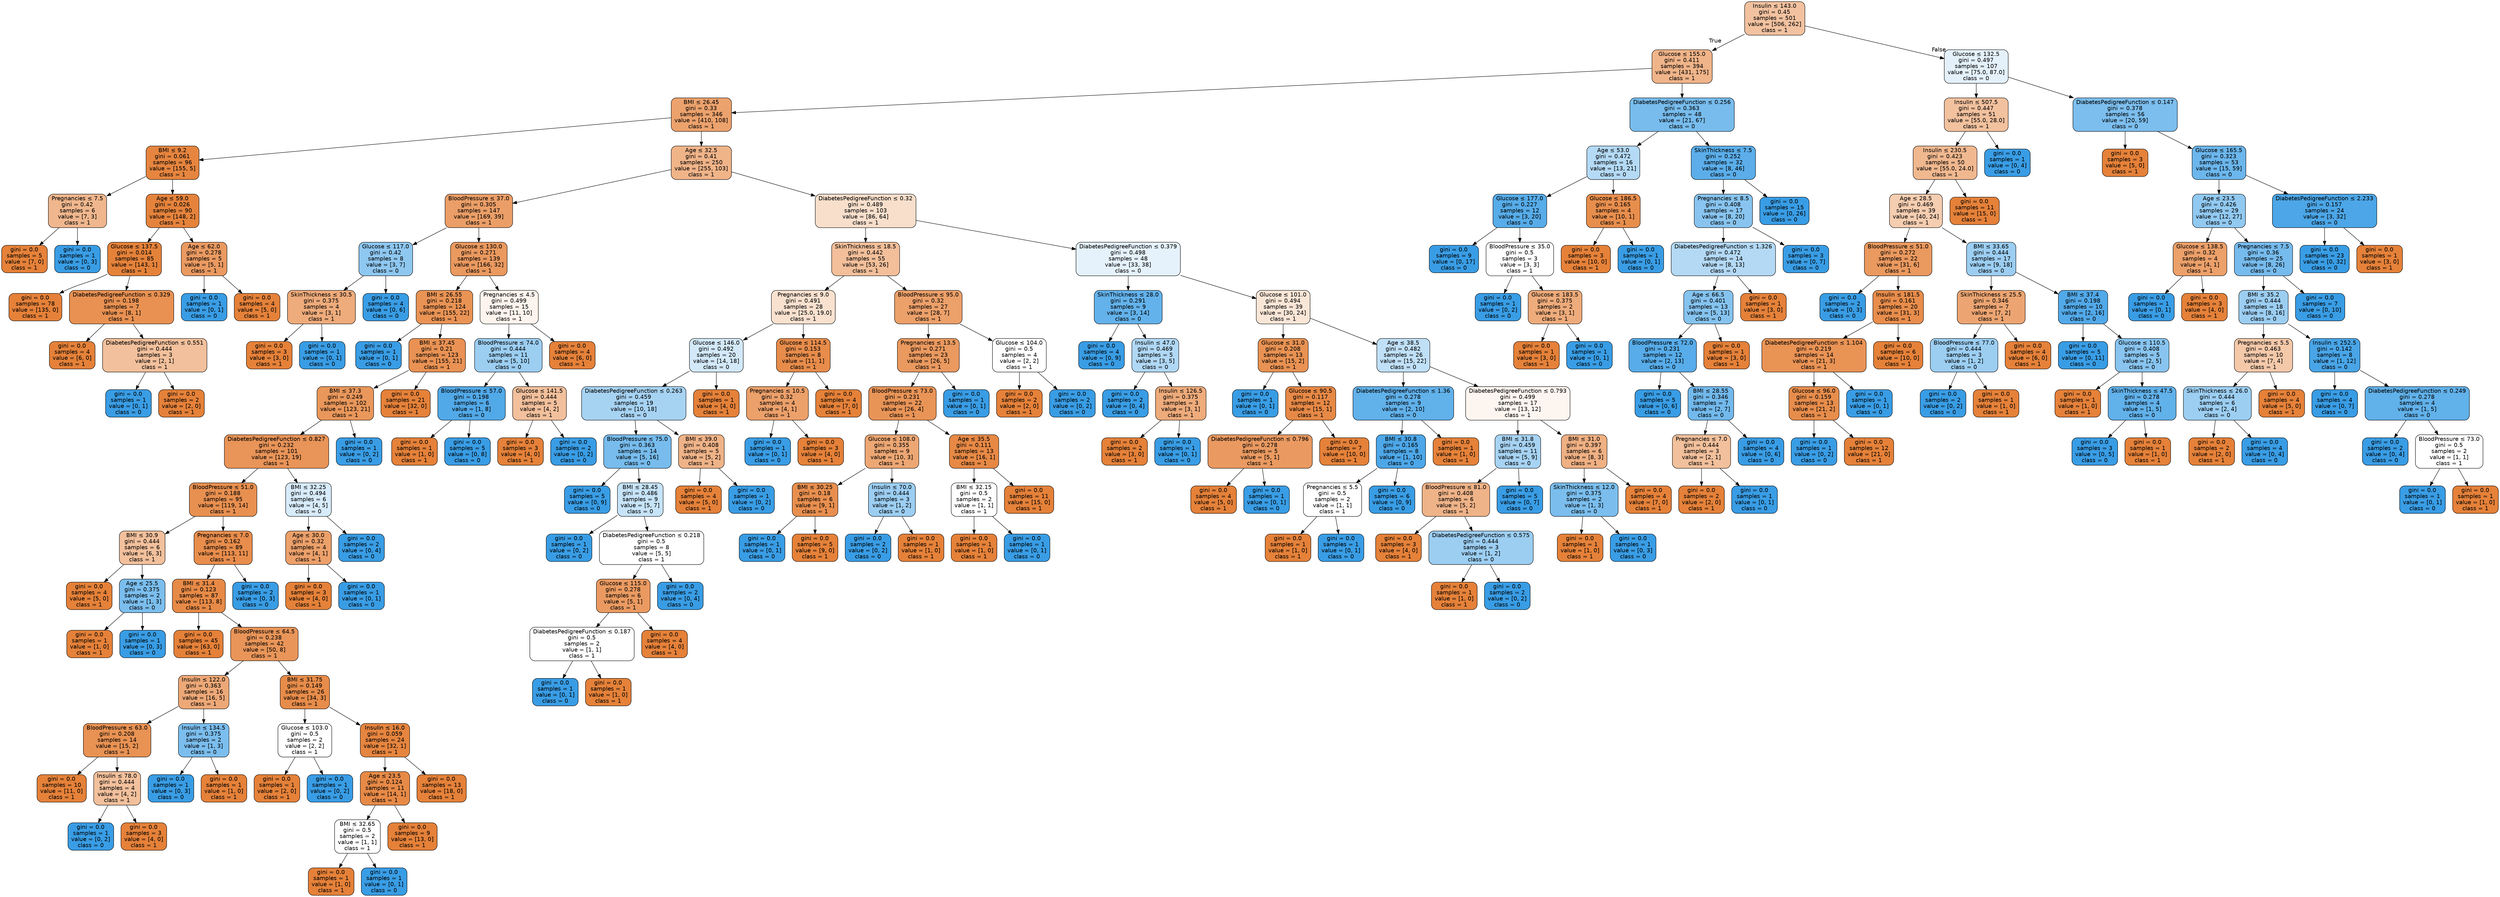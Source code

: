 digraph Tree {
node [shape=box, style="filled, rounded", color="black", fontname="helvetica"] ;
edge [fontname="helvetica"] ;
0 [label=<Insulin &le; 143.0<br/>gini = 0.45<br/>samples = 501<br/>value = [506, 262]<br/>class = 1>, fillcolor="#f2c2a0"] ;
1 [label=<Glucose &le; 155.0<br/>gini = 0.411<br/>samples = 394<br/>value = [431, 175]<br/>class = 1>, fillcolor="#f0b489"] ;
0 -> 1 [labeldistance=2.5, labelangle=45, headlabel="True"] ;
2 [label=<BMI &le; 26.45<br/>gini = 0.33<br/>samples = 346<br/>value = [410, 108]<br/>class = 1>, fillcolor="#eca26d"] ;
1 -> 2 ;
3 [label=<BMI &le; 9.2<br/>gini = 0.061<br/>samples = 96<br/>value = [155, 5]<br/>class = 1>, fillcolor="#e6853f"] ;
2 -> 3 ;
4 [label=<Pregnancies &le; 7.5<br/>gini = 0.42<br/>samples = 6<br/>value = [7, 3]<br/>class = 1>, fillcolor="#f0b78e"] ;
3 -> 4 ;
5 [label=<gini = 0.0<br/>samples = 5<br/>value = [7, 0]<br/>class = 1>, fillcolor="#e58139"] ;
4 -> 5 ;
6 [label=<gini = 0.0<br/>samples = 1<br/>value = [0, 3]<br/>class = 0>, fillcolor="#399de5"] ;
4 -> 6 ;
7 [label=<Age &le; 59.0<br/>gini = 0.026<br/>samples = 90<br/>value = [148, 2]<br/>class = 1>, fillcolor="#e5833c"] ;
3 -> 7 ;
8 [label=<Glucose &le; 137.5<br/>gini = 0.014<br/>samples = 85<br/>value = [143, 1]<br/>class = 1>, fillcolor="#e5823a"] ;
7 -> 8 ;
9 [label=<gini = 0.0<br/>samples = 78<br/>value = [135, 0]<br/>class = 1>, fillcolor="#e58139"] ;
8 -> 9 ;
10 [label=<DiabetesPedigreeFunction &le; 0.329<br/>gini = 0.198<br/>samples = 7<br/>value = [8, 1]<br/>class = 1>, fillcolor="#e89152"] ;
8 -> 10 ;
11 [label=<gini = 0.0<br/>samples = 4<br/>value = [6, 0]<br/>class = 1>, fillcolor="#e58139"] ;
10 -> 11 ;
12 [label=<DiabetesPedigreeFunction &le; 0.551<br/>gini = 0.444<br/>samples = 3<br/>value = [2, 1]<br/>class = 1>, fillcolor="#f2c09c"] ;
10 -> 12 ;
13 [label=<gini = 0.0<br/>samples = 1<br/>value = [0, 1]<br/>class = 0>, fillcolor="#399de5"] ;
12 -> 13 ;
14 [label=<gini = 0.0<br/>samples = 2<br/>value = [2, 0]<br/>class = 1>, fillcolor="#e58139"] ;
12 -> 14 ;
15 [label=<Age &le; 62.0<br/>gini = 0.278<br/>samples = 5<br/>value = [5, 1]<br/>class = 1>, fillcolor="#ea9a61"] ;
7 -> 15 ;
16 [label=<gini = 0.0<br/>samples = 1<br/>value = [0, 1]<br/>class = 0>, fillcolor="#399de5"] ;
15 -> 16 ;
17 [label=<gini = 0.0<br/>samples = 4<br/>value = [5, 0]<br/>class = 1>, fillcolor="#e58139"] ;
15 -> 17 ;
18 [label=<Age &le; 32.5<br/>gini = 0.41<br/>samples = 250<br/>value = [255, 103]<br/>class = 1>, fillcolor="#f0b489"] ;
2 -> 18 ;
19 [label=<BloodPressure &le; 37.0<br/>gini = 0.305<br/>samples = 147<br/>value = [169, 39]<br/>class = 1>, fillcolor="#eb9e67"] ;
18 -> 19 ;
20 [label=<Glucose &le; 117.0<br/>gini = 0.42<br/>samples = 8<br/>value = [3, 7]<br/>class = 0>, fillcolor="#8ec7f0"] ;
19 -> 20 ;
21 [label=<SkinThickness &le; 30.5<br/>gini = 0.375<br/>samples = 4<br/>value = [3, 1]<br/>class = 1>, fillcolor="#eeab7b"] ;
20 -> 21 ;
22 [label=<gini = 0.0<br/>samples = 3<br/>value = [3, 0]<br/>class = 1>, fillcolor="#e58139"] ;
21 -> 22 ;
23 [label=<gini = 0.0<br/>samples = 1<br/>value = [0, 1]<br/>class = 0>, fillcolor="#399de5"] ;
21 -> 23 ;
24 [label=<gini = 0.0<br/>samples = 4<br/>value = [0, 6]<br/>class = 0>, fillcolor="#399de5"] ;
20 -> 24 ;
25 [label=<Glucose &le; 130.0<br/>gini = 0.271<br/>samples = 139<br/>value = [166, 32]<br/>class = 1>, fillcolor="#ea995f"] ;
19 -> 25 ;
26 [label=<BMI &le; 26.55<br/>gini = 0.218<br/>samples = 124<br/>value = [155, 22]<br/>class = 1>, fillcolor="#e99355"] ;
25 -> 26 ;
27 [label=<gini = 0.0<br/>samples = 1<br/>value = [0, 1]<br/>class = 0>, fillcolor="#399de5"] ;
26 -> 27 ;
28 [label=<BMI &le; 37.45<br/>gini = 0.21<br/>samples = 123<br/>value = [155, 21]<br/>class = 1>, fillcolor="#e99254"] ;
26 -> 28 ;
29 [label=<BMI &le; 37.3<br/>gini = 0.249<br/>samples = 102<br/>value = [123, 21]<br/>class = 1>, fillcolor="#e9975b"] ;
28 -> 29 ;
30 [label=<DiabetesPedigreeFunction &le; 0.827<br/>gini = 0.232<br/>samples = 101<br/>value = [123, 19]<br/>class = 1>, fillcolor="#e99458"] ;
29 -> 30 ;
31 [label=<BloodPressure &le; 51.0<br/>gini = 0.188<br/>samples = 95<br/>value = [119, 14]<br/>class = 1>, fillcolor="#e89050"] ;
30 -> 31 ;
32 [label=<BMI &le; 30.9<br/>gini = 0.444<br/>samples = 6<br/>value = [6, 3]<br/>class = 1>, fillcolor="#f2c09c"] ;
31 -> 32 ;
33 [label=<gini = 0.0<br/>samples = 4<br/>value = [5, 0]<br/>class = 1>, fillcolor="#e58139"] ;
32 -> 33 ;
34 [label=<Age &le; 25.5<br/>gini = 0.375<br/>samples = 2<br/>value = [1, 3]<br/>class = 0>, fillcolor="#7bbeee"] ;
32 -> 34 ;
35 [label=<gini = 0.0<br/>samples = 1<br/>value = [1, 0]<br/>class = 1>, fillcolor="#e58139"] ;
34 -> 35 ;
36 [label=<gini = 0.0<br/>samples = 1<br/>value = [0, 3]<br/>class = 0>, fillcolor="#399de5"] ;
34 -> 36 ;
37 [label=<Pregnancies &le; 7.0<br/>gini = 0.162<br/>samples = 89<br/>value = [113, 11]<br/>class = 1>, fillcolor="#e88d4c"] ;
31 -> 37 ;
38 [label=<BMI &le; 31.4<br/>gini = 0.123<br/>samples = 87<br/>value = [113, 8]<br/>class = 1>, fillcolor="#e78a47"] ;
37 -> 38 ;
39 [label=<gini = 0.0<br/>samples = 45<br/>value = [63, 0]<br/>class = 1>, fillcolor="#e58139"] ;
38 -> 39 ;
40 [label=<BloodPressure &le; 64.5<br/>gini = 0.238<br/>samples = 42<br/>value = [50, 8]<br/>class = 1>, fillcolor="#e99559"] ;
38 -> 40 ;
41 [label=<Insulin &le; 122.0<br/>gini = 0.363<br/>samples = 16<br/>value = [16, 5]<br/>class = 1>, fillcolor="#eda877"] ;
40 -> 41 ;
42 [label=<BloodPressure &le; 63.0<br/>gini = 0.208<br/>samples = 14<br/>value = [15, 2]<br/>class = 1>, fillcolor="#e89253"] ;
41 -> 42 ;
43 [label=<gini = 0.0<br/>samples = 10<br/>value = [11, 0]<br/>class = 1>, fillcolor="#e58139"] ;
42 -> 43 ;
44 [label=<Insulin &le; 78.0<br/>gini = 0.444<br/>samples = 4<br/>value = [4, 2]<br/>class = 1>, fillcolor="#f2c09c"] ;
42 -> 44 ;
45 [label=<gini = 0.0<br/>samples = 1<br/>value = [0, 2]<br/>class = 0>, fillcolor="#399de5"] ;
44 -> 45 ;
46 [label=<gini = 0.0<br/>samples = 3<br/>value = [4, 0]<br/>class = 1>, fillcolor="#e58139"] ;
44 -> 46 ;
47 [label=<Insulin &le; 134.5<br/>gini = 0.375<br/>samples = 2<br/>value = [1, 3]<br/>class = 0>, fillcolor="#7bbeee"] ;
41 -> 47 ;
48 [label=<gini = 0.0<br/>samples = 1<br/>value = [0, 3]<br/>class = 0>, fillcolor="#399de5"] ;
47 -> 48 ;
49 [label=<gini = 0.0<br/>samples = 1<br/>value = [1, 0]<br/>class = 1>, fillcolor="#e58139"] ;
47 -> 49 ;
50 [label=<BMI &le; 31.75<br/>gini = 0.149<br/>samples = 26<br/>value = [34, 3]<br/>class = 1>, fillcolor="#e78c4a"] ;
40 -> 50 ;
51 [label=<Glucose &le; 103.0<br/>gini = 0.5<br/>samples = 2<br/>value = [2, 2]<br/>class = 1>, fillcolor="#ffffff"] ;
50 -> 51 ;
52 [label=<gini = 0.0<br/>samples = 1<br/>value = [2, 0]<br/>class = 1>, fillcolor="#e58139"] ;
51 -> 52 ;
53 [label=<gini = 0.0<br/>samples = 1<br/>value = [0, 2]<br/>class = 0>, fillcolor="#399de5"] ;
51 -> 53 ;
54 [label=<Insulin &le; 16.0<br/>gini = 0.059<br/>samples = 24<br/>value = [32, 1]<br/>class = 1>, fillcolor="#e6853f"] ;
50 -> 54 ;
55 [label=<Age &le; 23.5<br/>gini = 0.124<br/>samples = 11<br/>value = [14, 1]<br/>class = 1>, fillcolor="#e78a47"] ;
54 -> 55 ;
56 [label=<BMI &le; 32.65<br/>gini = 0.5<br/>samples = 2<br/>value = [1, 1]<br/>class = 1>, fillcolor="#ffffff"] ;
55 -> 56 ;
57 [label=<gini = 0.0<br/>samples = 1<br/>value = [1, 0]<br/>class = 1>, fillcolor="#e58139"] ;
56 -> 57 ;
58 [label=<gini = 0.0<br/>samples = 1<br/>value = [0, 1]<br/>class = 0>, fillcolor="#399de5"] ;
56 -> 58 ;
59 [label=<gini = 0.0<br/>samples = 9<br/>value = [13, 0]<br/>class = 1>, fillcolor="#e58139"] ;
55 -> 59 ;
60 [label=<gini = 0.0<br/>samples = 13<br/>value = [18, 0]<br/>class = 1>, fillcolor="#e58139"] ;
54 -> 60 ;
61 [label=<gini = 0.0<br/>samples = 2<br/>value = [0, 3]<br/>class = 0>, fillcolor="#399de5"] ;
37 -> 61 ;
62 [label=<BMI &le; 32.25<br/>gini = 0.494<br/>samples = 6<br/>value = [4, 5]<br/>class = 0>, fillcolor="#d7ebfa"] ;
30 -> 62 ;
63 [label=<Age &le; 30.0<br/>gini = 0.32<br/>samples = 4<br/>value = [4, 1]<br/>class = 1>, fillcolor="#eca06a"] ;
62 -> 63 ;
64 [label=<gini = 0.0<br/>samples = 3<br/>value = [4, 0]<br/>class = 1>, fillcolor="#e58139"] ;
63 -> 64 ;
65 [label=<gini = 0.0<br/>samples = 1<br/>value = [0, 1]<br/>class = 0>, fillcolor="#399de5"] ;
63 -> 65 ;
66 [label=<gini = 0.0<br/>samples = 2<br/>value = [0, 4]<br/>class = 0>, fillcolor="#399de5"] ;
62 -> 66 ;
67 [label=<gini = 0.0<br/>samples = 1<br/>value = [0, 2]<br/>class = 0>, fillcolor="#399de5"] ;
29 -> 67 ;
68 [label=<gini = 0.0<br/>samples = 21<br/>value = [32, 0]<br/>class = 1>, fillcolor="#e58139"] ;
28 -> 68 ;
69 [label=<Pregnancies &le; 4.5<br/>gini = 0.499<br/>samples = 15<br/>value = [11, 10]<br/>class = 1>, fillcolor="#fdf4ed"] ;
25 -> 69 ;
70 [label=<BloodPressure &le; 74.0<br/>gini = 0.444<br/>samples = 11<br/>value = [5, 10]<br/>class = 0>, fillcolor="#9ccef2"] ;
69 -> 70 ;
71 [label=<BloodPressure &le; 57.0<br/>gini = 0.198<br/>samples = 6<br/>value = [1, 8]<br/>class = 0>, fillcolor="#52a9e8"] ;
70 -> 71 ;
72 [label=<gini = 0.0<br/>samples = 1<br/>value = [1, 0]<br/>class = 1>, fillcolor="#e58139"] ;
71 -> 72 ;
73 [label=<gini = 0.0<br/>samples = 5<br/>value = [0, 8]<br/>class = 0>, fillcolor="#399de5"] ;
71 -> 73 ;
74 [label=<Glucose &le; 141.5<br/>gini = 0.444<br/>samples = 5<br/>value = [4, 2]<br/>class = 1>, fillcolor="#f2c09c"] ;
70 -> 74 ;
75 [label=<gini = 0.0<br/>samples = 3<br/>value = [4, 0]<br/>class = 1>, fillcolor="#e58139"] ;
74 -> 75 ;
76 [label=<gini = 0.0<br/>samples = 2<br/>value = [0, 2]<br/>class = 0>, fillcolor="#399de5"] ;
74 -> 76 ;
77 [label=<gini = 0.0<br/>samples = 4<br/>value = [6, 0]<br/>class = 1>, fillcolor="#e58139"] ;
69 -> 77 ;
78 [label=<DiabetesPedigreeFunction &le; 0.32<br/>gini = 0.489<br/>samples = 103<br/>value = [86, 64]<br/>class = 1>, fillcolor="#f8dfcc"] ;
18 -> 78 ;
79 [label=<SkinThickness &le; 18.5<br/>gini = 0.442<br/>samples = 55<br/>value = [53, 26]<br/>class = 1>, fillcolor="#f2bf9a"] ;
78 -> 79 ;
80 [label=<Pregnancies &le; 9.0<br/>gini = 0.491<br/>samples = 28<br/>value = [25.0, 19.0]<br/>class = 1>, fillcolor="#f9e1cf"] ;
79 -> 80 ;
81 [label=<Glucose &le; 146.0<br/>gini = 0.492<br/>samples = 20<br/>value = [14, 18]<br/>class = 0>, fillcolor="#d3e9f9"] ;
80 -> 81 ;
82 [label=<DiabetesPedigreeFunction &le; 0.263<br/>gini = 0.459<br/>samples = 19<br/>value = [10, 18]<br/>class = 0>, fillcolor="#a7d3f3"] ;
81 -> 82 ;
83 [label=<BloodPressure &le; 75.0<br/>gini = 0.363<br/>samples = 14<br/>value = [5, 16]<br/>class = 0>, fillcolor="#77bced"] ;
82 -> 83 ;
84 [label=<gini = 0.0<br/>samples = 5<br/>value = [0, 9]<br/>class = 0>, fillcolor="#399de5"] ;
83 -> 84 ;
85 [label=<BMI &le; 28.45<br/>gini = 0.486<br/>samples = 9<br/>value = [5, 7]<br/>class = 0>, fillcolor="#c6e3f8"] ;
83 -> 85 ;
86 [label=<gini = 0.0<br/>samples = 1<br/>value = [0, 2]<br/>class = 0>, fillcolor="#399de5"] ;
85 -> 86 ;
87 [label=<DiabetesPedigreeFunction &le; 0.218<br/>gini = 0.5<br/>samples = 8<br/>value = [5, 5]<br/>class = 1>, fillcolor="#ffffff"] ;
85 -> 87 ;
88 [label=<Glucose &le; 115.0<br/>gini = 0.278<br/>samples = 6<br/>value = [5, 1]<br/>class = 1>, fillcolor="#ea9a61"] ;
87 -> 88 ;
89 [label=<DiabetesPedigreeFunction &le; 0.187<br/>gini = 0.5<br/>samples = 2<br/>value = [1, 1]<br/>class = 1>, fillcolor="#ffffff"] ;
88 -> 89 ;
90 [label=<gini = 0.0<br/>samples = 1<br/>value = [0, 1]<br/>class = 0>, fillcolor="#399de5"] ;
89 -> 90 ;
91 [label=<gini = 0.0<br/>samples = 1<br/>value = [1, 0]<br/>class = 1>, fillcolor="#e58139"] ;
89 -> 91 ;
92 [label=<gini = 0.0<br/>samples = 4<br/>value = [4, 0]<br/>class = 1>, fillcolor="#e58139"] ;
88 -> 92 ;
93 [label=<gini = 0.0<br/>samples = 2<br/>value = [0, 4]<br/>class = 0>, fillcolor="#399de5"] ;
87 -> 93 ;
94 [label=<BMI &le; 39.0<br/>gini = 0.408<br/>samples = 5<br/>value = [5, 2]<br/>class = 1>, fillcolor="#efb388"] ;
82 -> 94 ;
95 [label=<gini = 0.0<br/>samples = 4<br/>value = [5, 0]<br/>class = 1>, fillcolor="#e58139"] ;
94 -> 95 ;
96 [label=<gini = 0.0<br/>samples = 1<br/>value = [0, 2]<br/>class = 0>, fillcolor="#399de5"] ;
94 -> 96 ;
97 [label=<gini = 0.0<br/>samples = 1<br/>value = [4, 0]<br/>class = 1>, fillcolor="#e58139"] ;
81 -> 97 ;
98 [label=<Glucose &le; 114.5<br/>gini = 0.153<br/>samples = 8<br/>value = [11, 1]<br/>class = 1>, fillcolor="#e78c4b"] ;
80 -> 98 ;
99 [label=<Pregnancies &le; 10.5<br/>gini = 0.32<br/>samples = 4<br/>value = [4, 1]<br/>class = 1>, fillcolor="#eca06a"] ;
98 -> 99 ;
100 [label=<gini = 0.0<br/>samples = 1<br/>value = [0, 1]<br/>class = 0>, fillcolor="#399de5"] ;
99 -> 100 ;
101 [label=<gini = 0.0<br/>samples = 3<br/>value = [4, 0]<br/>class = 1>, fillcolor="#e58139"] ;
99 -> 101 ;
102 [label=<gini = 0.0<br/>samples = 4<br/>value = [7, 0]<br/>class = 1>, fillcolor="#e58139"] ;
98 -> 102 ;
103 [label=<BloodPressure &le; 95.0<br/>gini = 0.32<br/>samples = 27<br/>value = [28, 7]<br/>class = 1>, fillcolor="#eca06a"] ;
79 -> 103 ;
104 [label=<Pregnancies &le; 13.5<br/>gini = 0.271<br/>samples = 23<br/>value = [26, 5]<br/>class = 1>, fillcolor="#ea995f"] ;
103 -> 104 ;
105 [label=<BloodPressure &le; 73.0<br/>gini = 0.231<br/>samples = 22<br/>value = [26, 4]<br/>class = 1>, fillcolor="#e99457"] ;
104 -> 105 ;
106 [label=<Glucose &le; 108.0<br/>gini = 0.355<br/>samples = 9<br/>value = [10, 3]<br/>class = 1>, fillcolor="#eda774"] ;
105 -> 106 ;
107 [label=<BMI &le; 30.25<br/>gini = 0.18<br/>samples = 6<br/>value = [9, 1]<br/>class = 1>, fillcolor="#e88f4f"] ;
106 -> 107 ;
108 [label=<gini = 0.0<br/>samples = 1<br/>value = [0, 1]<br/>class = 0>, fillcolor="#399de5"] ;
107 -> 108 ;
109 [label=<gini = 0.0<br/>samples = 5<br/>value = [9, 0]<br/>class = 1>, fillcolor="#e58139"] ;
107 -> 109 ;
110 [label=<Insulin &le; 70.0<br/>gini = 0.444<br/>samples = 3<br/>value = [1, 2]<br/>class = 0>, fillcolor="#9ccef2"] ;
106 -> 110 ;
111 [label=<gini = 0.0<br/>samples = 2<br/>value = [0, 2]<br/>class = 0>, fillcolor="#399de5"] ;
110 -> 111 ;
112 [label=<gini = 0.0<br/>samples = 1<br/>value = [1, 0]<br/>class = 1>, fillcolor="#e58139"] ;
110 -> 112 ;
113 [label=<Age &le; 35.5<br/>gini = 0.111<br/>samples = 13<br/>value = [16, 1]<br/>class = 1>, fillcolor="#e78945"] ;
105 -> 113 ;
114 [label=<BMI &le; 32.15<br/>gini = 0.5<br/>samples = 2<br/>value = [1, 1]<br/>class = 1>, fillcolor="#ffffff"] ;
113 -> 114 ;
115 [label=<gini = 0.0<br/>samples = 1<br/>value = [1, 0]<br/>class = 1>, fillcolor="#e58139"] ;
114 -> 115 ;
116 [label=<gini = 0.0<br/>samples = 1<br/>value = [0, 1]<br/>class = 0>, fillcolor="#399de5"] ;
114 -> 116 ;
117 [label=<gini = 0.0<br/>samples = 11<br/>value = [15, 0]<br/>class = 1>, fillcolor="#e58139"] ;
113 -> 117 ;
118 [label=<gini = 0.0<br/>samples = 1<br/>value = [0, 1]<br/>class = 0>, fillcolor="#399de5"] ;
104 -> 118 ;
119 [label=<Glucose &le; 104.0<br/>gini = 0.5<br/>samples = 4<br/>value = [2, 2]<br/>class = 1>, fillcolor="#ffffff"] ;
103 -> 119 ;
120 [label=<gini = 0.0<br/>samples = 2<br/>value = [2, 0]<br/>class = 1>, fillcolor="#e58139"] ;
119 -> 120 ;
121 [label=<gini = 0.0<br/>samples = 2<br/>value = [0, 2]<br/>class = 0>, fillcolor="#399de5"] ;
119 -> 121 ;
122 [label=<DiabetesPedigreeFunction &le; 0.379<br/>gini = 0.498<br/>samples = 48<br/>value = [33, 38]<br/>class = 0>, fillcolor="#e5f2fc"] ;
78 -> 122 ;
123 [label=<SkinThickness &le; 28.0<br/>gini = 0.291<br/>samples = 9<br/>value = [3, 14]<br/>class = 0>, fillcolor="#63b2eb"] ;
122 -> 123 ;
124 [label=<gini = 0.0<br/>samples = 4<br/>value = [0, 9]<br/>class = 0>, fillcolor="#399de5"] ;
123 -> 124 ;
125 [label=<Insulin &le; 47.0<br/>gini = 0.469<br/>samples = 5<br/>value = [3, 5]<br/>class = 0>, fillcolor="#b0d8f5"] ;
123 -> 125 ;
126 [label=<gini = 0.0<br/>samples = 2<br/>value = [0, 4]<br/>class = 0>, fillcolor="#399de5"] ;
125 -> 126 ;
127 [label=<Insulin &le; 126.5<br/>gini = 0.375<br/>samples = 3<br/>value = [3, 1]<br/>class = 1>, fillcolor="#eeab7b"] ;
125 -> 127 ;
128 [label=<gini = 0.0<br/>samples = 2<br/>value = [3, 0]<br/>class = 1>, fillcolor="#e58139"] ;
127 -> 128 ;
129 [label=<gini = 0.0<br/>samples = 1<br/>value = [0, 1]<br/>class = 0>, fillcolor="#399de5"] ;
127 -> 129 ;
130 [label=<Glucose &le; 101.0<br/>gini = 0.494<br/>samples = 39<br/>value = [30, 24]<br/>class = 1>, fillcolor="#fae6d7"] ;
122 -> 130 ;
131 [label=<Glucose &le; 31.0<br/>gini = 0.208<br/>samples = 13<br/>value = [15, 2]<br/>class = 1>, fillcolor="#e89253"] ;
130 -> 131 ;
132 [label=<gini = 0.0<br/>samples = 1<br/>value = [0, 1]<br/>class = 0>, fillcolor="#399de5"] ;
131 -> 132 ;
133 [label=<Glucose &le; 90.5<br/>gini = 0.117<br/>samples = 12<br/>value = [15, 1]<br/>class = 1>, fillcolor="#e78946"] ;
131 -> 133 ;
134 [label=<DiabetesPedigreeFunction &le; 0.796<br/>gini = 0.278<br/>samples = 5<br/>value = [5, 1]<br/>class = 1>, fillcolor="#ea9a61"] ;
133 -> 134 ;
135 [label=<gini = 0.0<br/>samples = 4<br/>value = [5, 0]<br/>class = 1>, fillcolor="#e58139"] ;
134 -> 135 ;
136 [label=<gini = 0.0<br/>samples = 1<br/>value = [0, 1]<br/>class = 0>, fillcolor="#399de5"] ;
134 -> 136 ;
137 [label=<gini = 0.0<br/>samples = 7<br/>value = [10, 0]<br/>class = 1>, fillcolor="#e58139"] ;
133 -> 137 ;
138 [label=<Age &le; 38.5<br/>gini = 0.482<br/>samples = 26<br/>value = [15, 22]<br/>class = 0>, fillcolor="#c0e0f7"] ;
130 -> 138 ;
139 [label=<DiabetesPedigreeFunction &le; 1.36<br/>gini = 0.278<br/>samples = 9<br/>value = [2, 10]<br/>class = 0>, fillcolor="#61b1ea"] ;
138 -> 139 ;
140 [label=<BMI &le; 30.8<br/>gini = 0.165<br/>samples = 8<br/>value = [1, 10]<br/>class = 0>, fillcolor="#4da7e8"] ;
139 -> 140 ;
141 [label=<Pregnancies &le; 5.5<br/>gini = 0.5<br/>samples = 2<br/>value = [1, 1]<br/>class = 1>, fillcolor="#ffffff"] ;
140 -> 141 ;
142 [label=<gini = 0.0<br/>samples = 1<br/>value = [1, 0]<br/>class = 1>, fillcolor="#e58139"] ;
141 -> 142 ;
143 [label=<gini = 0.0<br/>samples = 1<br/>value = [0, 1]<br/>class = 0>, fillcolor="#399de5"] ;
141 -> 143 ;
144 [label=<gini = 0.0<br/>samples = 6<br/>value = [0, 9]<br/>class = 0>, fillcolor="#399de5"] ;
140 -> 144 ;
145 [label=<gini = 0.0<br/>samples = 1<br/>value = [1, 0]<br/>class = 1>, fillcolor="#e58139"] ;
139 -> 145 ;
146 [label=<DiabetesPedigreeFunction &le; 0.793<br/>gini = 0.499<br/>samples = 17<br/>value = [13, 12]<br/>class = 1>, fillcolor="#fdf5f0"] ;
138 -> 146 ;
147 [label=<BMI &le; 31.8<br/>gini = 0.459<br/>samples = 11<br/>value = [5, 9]<br/>class = 0>, fillcolor="#a7d3f3"] ;
146 -> 147 ;
148 [label=<BloodPressure &le; 81.0<br/>gini = 0.408<br/>samples = 6<br/>value = [5, 2]<br/>class = 1>, fillcolor="#efb388"] ;
147 -> 148 ;
149 [label=<gini = 0.0<br/>samples = 3<br/>value = [4, 0]<br/>class = 1>, fillcolor="#e58139"] ;
148 -> 149 ;
150 [label=<DiabetesPedigreeFunction &le; 0.575<br/>gini = 0.444<br/>samples = 3<br/>value = [1, 2]<br/>class = 0>, fillcolor="#9ccef2"] ;
148 -> 150 ;
151 [label=<gini = 0.0<br/>samples = 1<br/>value = [1, 0]<br/>class = 1>, fillcolor="#e58139"] ;
150 -> 151 ;
152 [label=<gini = 0.0<br/>samples = 2<br/>value = [0, 2]<br/>class = 0>, fillcolor="#399de5"] ;
150 -> 152 ;
153 [label=<gini = 0.0<br/>samples = 5<br/>value = [0, 7]<br/>class = 0>, fillcolor="#399de5"] ;
147 -> 153 ;
154 [label=<BMI &le; 31.0<br/>gini = 0.397<br/>samples = 6<br/>value = [8, 3]<br/>class = 1>, fillcolor="#efb083"] ;
146 -> 154 ;
155 [label=<SkinThickness &le; 12.0<br/>gini = 0.375<br/>samples = 2<br/>value = [1, 3]<br/>class = 0>, fillcolor="#7bbeee"] ;
154 -> 155 ;
156 [label=<gini = 0.0<br/>samples = 1<br/>value = [1, 0]<br/>class = 1>, fillcolor="#e58139"] ;
155 -> 156 ;
157 [label=<gini = 0.0<br/>samples = 1<br/>value = [0, 3]<br/>class = 0>, fillcolor="#399de5"] ;
155 -> 157 ;
158 [label=<gini = 0.0<br/>samples = 4<br/>value = [7, 0]<br/>class = 1>, fillcolor="#e58139"] ;
154 -> 158 ;
159 [label=<DiabetesPedigreeFunction &le; 0.256<br/>gini = 0.363<br/>samples = 48<br/>value = [21, 67]<br/>class = 0>, fillcolor="#77bced"] ;
1 -> 159 ;
160 [label=<Age &le; 53.0<br/>gini = 0.472<br/>samples = 16<br/>value = [13, 21]<br/>class = 0>, fillcolor="#b4daf5"] ;
159 -> 160 ;
161 [label=<Glucose &le; 177.0<br/>gini = 0.227<br/>samples = 12<br/>value = [3, 20]<br/>class = 0>, fillcolor="#57ace9"] ;
160 -> 161 ;
162 [label=<gini = 0.0<br/>samples = 9<br/>value = [0, 17]<br/>class = 0>, fillcolor="#399de5"] ;
161 -> 162 ;
163 [label=<BloodPressure &le; 35.0<br/>gini = 0.5<br/>samples = 3<br/>value = [3, 3]<br/>class = 1>, fillcolor="#ffffff"] ;
161 -> 163 ;
164 [label=<gini = 0.0<br/>samples = 1<br/>value = [0, 2]<br/>class = 0>, fillcolor="#399de5"] ;
163 -> 164 ;
165 [label=<Glucose &le; 183.5<br/>gini = 0.375<br/>samples = 2<br/>value = [3, 1]<br/>class = 1>, fillcolor="#eeab7b"] ;
163 -> 165 ;
166 [label=<gini = 0.0<br/>samples = 1<br/>value = [3, 0]<br/>class = 1>, fillcolor="#e58139"] ;
165 -> 166 ;
167 [label=<gini = 0.0<br/>samples = 1<br/>value = [0, 1]<br/>class = 0>, fillcolor="#399de5"] ;
165 -> 167 ;
168 [label=<Glucose &le; 186.5<br/>gini = 0.165<br/>samples = 4<br/>value = [10, 1]<br/>class = 1>, fillcolor="#e88e4d"] ;
160 -> 168 ;
169 [label=<gini = 0.0<br/>samples = 3<br/>value = [10, 0]<br/>class = 1>, fillcolor="#e58139"] ;
168 -> 169 ;
170 [label=<gini = 0.0<br/>samples = 1<br/>value = [0, 1]<br/>class = 0>, fillcolor="#399de5"] ;
168 -> 170 ;
171 [label=<SkinThickness &le; 7.5<br/>gini = 0.252<br/>samples = 32<br/>value = [8, 46]<br/>class = 0>, fillcolor="#5baeea"] ;
159 -> 171 ;
172 [label=<Pregnancies &le; 8.5<br/>gini = 0.408<br/>samples = 17<br/>value = [8, 20]<br/>class = 0>, fillcolor="#88c4ef"] ;
171 -> 172 ;
173 [label=<DiabetesPedigreeFunction &le; 1.326<br/>gini = 0.472<br/>samples = 14<br/>value = [8, 13]<br/>class = 0>, fillcolor="#b3d9f5"] ;
172 -> 173 ;
174 [label=<Age &le; 66.5<br/>gini = 0.401<br/>samples = 13<br/>value = [5, 13]<br/>class = 0>, fillcolor="#85c3ef"] ;
173 -> 174 ;
175 [label=<BloodPressure &le; 72.0<br/>gini = 0.231<br/>samples = 12<br/>value = [2, 13]<br/>class = 0>, fillcolor="#57ace9"] ;
174 -> 175 ;
176 [label=<gini = 0.0<br/>samples = 5<br/>value = [0, 6]<br/>class = 0>, fillcolor="#399de5"] ;
175 -> 176 ;
177 [label=<BMI &le; 28.55<br/>gini = 0.346<br/>samples = 7<br/>value = [2, 7]<br/>class = 0>, fillcolor="#72b9ec"] ;
175 -> 177 ;
178 [label=<Pregnancies &le; 7.0<br/>gini = 0.444<br/>samples = 3<br/>value = [2, 1]<br/>class = 1>, fillcolor="#f2c09c"] ;
177 -> 178 ;
179 [label=<gini = 0.0<br/>samples = 2<br/>value = [2, 0]<br/>class = 1>, fillcolor="#e58139"] ;
178 -> 179 ;
180 [label=<gini = 0.0<br/>samples = 1<br/>value = [0, 1]<br/>class = 0>, fillcolor="#399de5"] ;
178 -> 180 ;
181 [label=<gini = 0.0<br/>samples = 4<br/>value = [0, 6]<br/>class = 0>, fillcolor="#399de5"] ;
177 -> 181 ;
182 [label=<gini = 0.0<br/>samples = 1<br/>value = [3, 0]<br/>class = 1>, fillcolor="#e58139"] ;
174 -> 182 ;
183 [label=<gini = 0.0<br/>samples = 1<br/>value = [3, 0]<br/>class = 1>, fillcolor="#e58139"] ;
173 -> 183 ;
184 [label=<gini = 0.0<br/>samples = 3<br/>value = [0, 7]<br/>class = 0>, fillcolor="#399de5"] ;
172 -> 184 ;
185 [label=<gini = 0.0<br/>samples = 15<br/>value = [0, 26]<br/>class = 0>, fillcolor="#399de5"] ;
171 -> 185 ;
186 [label=<Glucose &le; 132.5<br/>gini = 0.497<br/>samples = 107<br/>value = [75.0, 87.0]<br/>class = 0>, fillcolor="#e4f1fb"] ;
0 -> 186 [labeldistance=2.5, labelangle=-45, headlabel="False"] ;
187 [label=<Insulin &le; 507.5<br/>gini = 0.447<br/>samples = 51<br/>value = [55.0, 28.0]<br/>class = 1>, fillcolor="#f2c19e"] ;
186 -> 187 ;
188 [label=<Insulin &le; 230.5<br/>gini = 0.423<br/>samples = 50<br/>value = [55.0, 24.0]<br/>class = 1>, fillcolor="#f0b88f"] ;
187 -> 188 ;
189 [label=<Age &le; 28.5<br/>gini = 0.469<br/>samples = 39<br/>value = [40, 24]<br/>class = 1>, fillcolor="#f5cdb0"] ;
188 -> 189 ;
190 [label=<BloodPressure &le; 51.0<br/>gini = 0.272<br/>samples = 22<br/>value = [31, 6]<br/>class = 1>, fillcolor="#ea995f"] ;
189 -> 190 ;
191 [label=<gini = 0.0<br/>samples = 2<br/>value = [0, 3]<br/>class = 0>, fillcolor="#399de5"] ;
190 -> 191 ;
192 [label=<Insulin &le; 181.5<br/>gini = 0.161<br/>samples = 20<br/>value = [31, 3]<br/>class = 1>, fillcolor="#e88d4c"] ;
190 -> 192 ;
193 [label=<DiabetesPedigreeFunction &le; 1.104<br/>gini = 0.219<br/>samples = 14<br/>value = [21, 3]<br/>class = 1>, fillcolor="#e99355"] ;
192 -> 193 ;
194 [label=<Glucose &le; 96.0<br/>gini = 0.159<br/>samples = 13<br/>value = [21, 2]<br/>class = 1>, fillcolor="#e78d4c"] ;
193 -> 194 ;
195 [label=<gini = 0.0<br/>samples = 1<br/>value = [0, 2]<br/>class = 0>, fillcolor="#399de5"] ;
194 -> 195 ;
196 [label=<gini = 0.0<br/>samples = 12<br/>value = [21, 0]<br/>class = 1>, fillcolor="#e58139"] ;
194 -> 196 ;
197 [label=<gini = 0.0<br/>samples = 1<br/>value = [0, 1]<br/>class = 0>, fillcolor="#399de5"] ;
193 -> 197 ;
198 [label=<gini = 0.0<br/>samples = 6<br/>value = [10, 0]<br/>class = 1>, fillcolor="#e58139"] ;
192 -> 198 ;
199 [label=<BMI &le; 33.65<br/>gini = 0.444<br/>samples = 17<br/>value = [9, 18]<br/>class = 0>, fillcolor="#9ccef2"] ;
189 -> 199 ;
200 [label=<SkinThickness &le; 25.5<br/>gini = 0.346<br/>samples = 7<br/>value = [7, 2]<br/>class = 1>, fillcolor="#eca572"] ;
199 -> 200 ;
201 [label=<BloodPressure &le; 77.0<br/>gini = 0.444<br/>samples = 3<br/>value = [1, 2]<br/>class = 0>, fillcolor="#9ccef2"] ;
200 -> 201 ;
202 [label=<gini = 0.0<br/>samples = 2<br/>value = [0, 2]<br/>class = 0>, fillcolor="#399de5"] ;
201 -> 202 ;
203 [label=<gini = 0.0<br/>samples = 1<br/>value = [1, 0]<br/>class = 1>, fillcolor="#e58139"] ;
201 -> 203 ;
204 [label=<gini = 0.0<br/>samples = 4<br/>value = [6, 0]<br/>class = 1>, fillcolor="#e58139"] ;
200 -> 204 ;
205 [label=<BMI &le; 37.4<br/>gini = 0.198<br/>samples = 10<br/>value = [2, 16]<br/>class = 0>, fillcolor="#52a9e8"] ;
199 -> 205 ;
206 [label=<gini = 0.0<br/>samples = 5<br/>value = [0, 11]<br/>class = 0>, fillcolor="#399de5"] ;
205 -> 206 ;
207 [label=<Glucose &le; 110.5<br/>gini = 0.408<br/>samples = 5<br/>value = [2, 5]<br/>class = 0>, fillcolor="#88c4ef"] ;
205 -> 207 ;
208 [label=<gini = 0.0<br/>samples = 1<br/>value = [1, 0]<br/>class = 1>, fillcolor="#e58139"] ;
207 -> 208 ;
209 [label=<SkinThickness &le; 47.5<br/>gini = 0.278<br/>samples = 4<br/>value = [1, 5]<br/>class = 0>, fillcolor="#61b1ea"] ;
207 -> 209 ;
210 [label=<gini = 0.0<br/>samples = 3<br/>value = [0, 5]<br/>class = 0>, fillcolor="#399de5"] ;
209 -> 210 ;
211 [label=<gini = 0.0<br/>samples = 1<br/>value = [1, 0]<br/>class = 1>, fillcolor="#e58139"] ;
209 -> 211 ;
212 [label=<gini = 0.0<br/>samples = 11<br/>value = [15, 0]<br/>class = 1>, fillcolor="#e58139"] ;
188 -> 212 ;
213 [label=<gini = 0.0<br/>samples = 1<br/>value = [0, 4]<br/>class = 0>, fillcolor="#399de5"] ;
187 -> 213 ;
214 [label=<DiabetesPedigreeFunction &le; 0.147<br/>gini = 0.378<br/>samples = 56<br/>value = [20, 59]<br/>class = 0>, fillcolor="#7cbeee"] ;
186 -> 214 ;
215 [label=<gini = 0.0<br/>samples = 3<br/>value = [5, 0]<br/>class = 1>, fillcolor="#e58139"] ;
214 -> 215 ;
216 [label=<Glucose &le; 165.5<br/>gini = 0.323<br/>samples = 53<br/>value = [15, 59]<br/>class = 0>, fillcolor="#6bb6ec"] ;
214 -> 216 ;
217 [label=<Age &le; 23.5<br/>gini = 0.426<br/>samples = 29<br/>value = [12, 27]<br/>class = 0>, fillcolor="#91c9f1"] ;
216 -> 217 ;
218 [label=<Glucose &le; 138.5<br/>gini = 0.32<br/>samples = 4<br/>value = [4, 1]<br/>class = 1>, fillcolor="#eca06a"] ;
217 -> 218 ;
219 [label=<gini = 0.0<br/>samples = 1<br/>value = [0, 1]<br/>class = 0>, fillcolor="#399de5"] ;
218 -> 219 ;
220 [label=<gini = 0.0<br/>samples = 3<br/>value = [4, 0]<br/>class = 1>, fillcolor="#e58139"] ;
218 -> 220 ;
221 [label=<Pregnancies &le; 7.5<br/>gini = 0.36<br/>samples = 25<br/>value = [8, 26]<br/>class = 0>, fillcolor="#76bbed"] ;
217 -> 221 ;
222 [label=<BMI &le; 35.2<br/>gini = 0.444<br/>samples = 18<br/>value = [8, 16]<br/>class = 0>, fillcolor="#9ccef2"] ;
221 -> 222 ;
223 [label=<Pregnancies &le; 5.5<br/>gini = 0.463<br/>samples = 10<br/>value = [7, 4]<br/>class = 1>, fillcolor="#f4c9aa"] ;
222 -> 223 ;
224 [label=<SkinThickness &le; 26.0<br/>gini = 0.444<br/>samples = 6<br/>value = [2, 4]<br/>class = 0>, fillcolor="#9ccef2"] ;
223 -> 224 ;
225 [label=<gini = 0.0<br/>samples = 2<br/>value = [2, 0]<br/>class = 1>, fillcolor="#e58139"] ;
224 -> 225 ;
226 [label=<gini = 0.0<br/>samples = 4<br/>value = [0, 4]<br/>class = 0>, fillcolor="#399de5"] ;
224 -> 226 ;
227 [label=<gini = 0.0<br/>samples = 4<br/>value = [5, 0]<br/>class = 1>, fillcolor="#e58139"] ;
223 -> 227 ;
228 [label=<Insulin &le; 252.5<br/>gini = 0.142<br/>samples = 8<br/>value = [1, 12]<br/>class = 0>, fillcolor="#49a5e7"] ;
222 -> 228 ;
229 [label=<gini = 0.0<br/>samples = 4<br/>value = [0, 7]<br/>class = 0>, fillcolor="#399de5"] ;
228 -> 229 ;
230 [label=<DiabetesPedigreeFunction &le; 0.249<br/>gini = 0.278<br/>samples = 4<br/>value = [1, 5]<br/>class = 0>, fillcolor="#61b1ea"] ;
228 -> 230 ;
231 [label=<gini = 0.0<br/>samples = 2<br/>value = [0, 4]<br/>class = 0>, fillcolor="#399de5"] ;
230 -> 231 ;
232 [label=<BloodPressure &le; 73.0<br/>gini = 0.5<br/>samples = 2<br/>value = [1, 1]<br/>class = 1>, fillcolor="#ffffff"] ;
230 -> 232 ;
233 [label=<gini = 0.0<br/>samples = 1<br/>value = [0, 1]<br/>class = 0>, fillcolor="#399de5"] ;
232 -> 233 ;
234 [label=<gini = 0.0<br/>samples = 1<br/>value = [1, 0]<br/>class = 1>, fillcolor="#e58139"] ;
232 -> 234 ;
235 [label=<gini = 0.0<br/>samples = 7<br/>value = [0, 10]<br/>class = 0>, fillcolor="#399de5"] ;
221 -> 235 ;
236 [label=<DiabetesPedigreeFunction &le; 2.233<br/>gini = 0.157<br/>samples = 24<br/>value = [3, 32]<br/>class = 0>, fillcolor="#4ca6e7"] ;
216 -> 236 ;
237 [label=<gini = 0.0<br/>samples = 23<br/>value = [0, 32]<br/>class = 0>, fillcolor="#399de5"] ;
236 -> 237 ;
238 [label=<gini = 0.0<br/>samples = 1<br/>value = [3, 0]<br/>class = 1>, fillcolor="#e58139"] ;
236 -> 238 ;
}